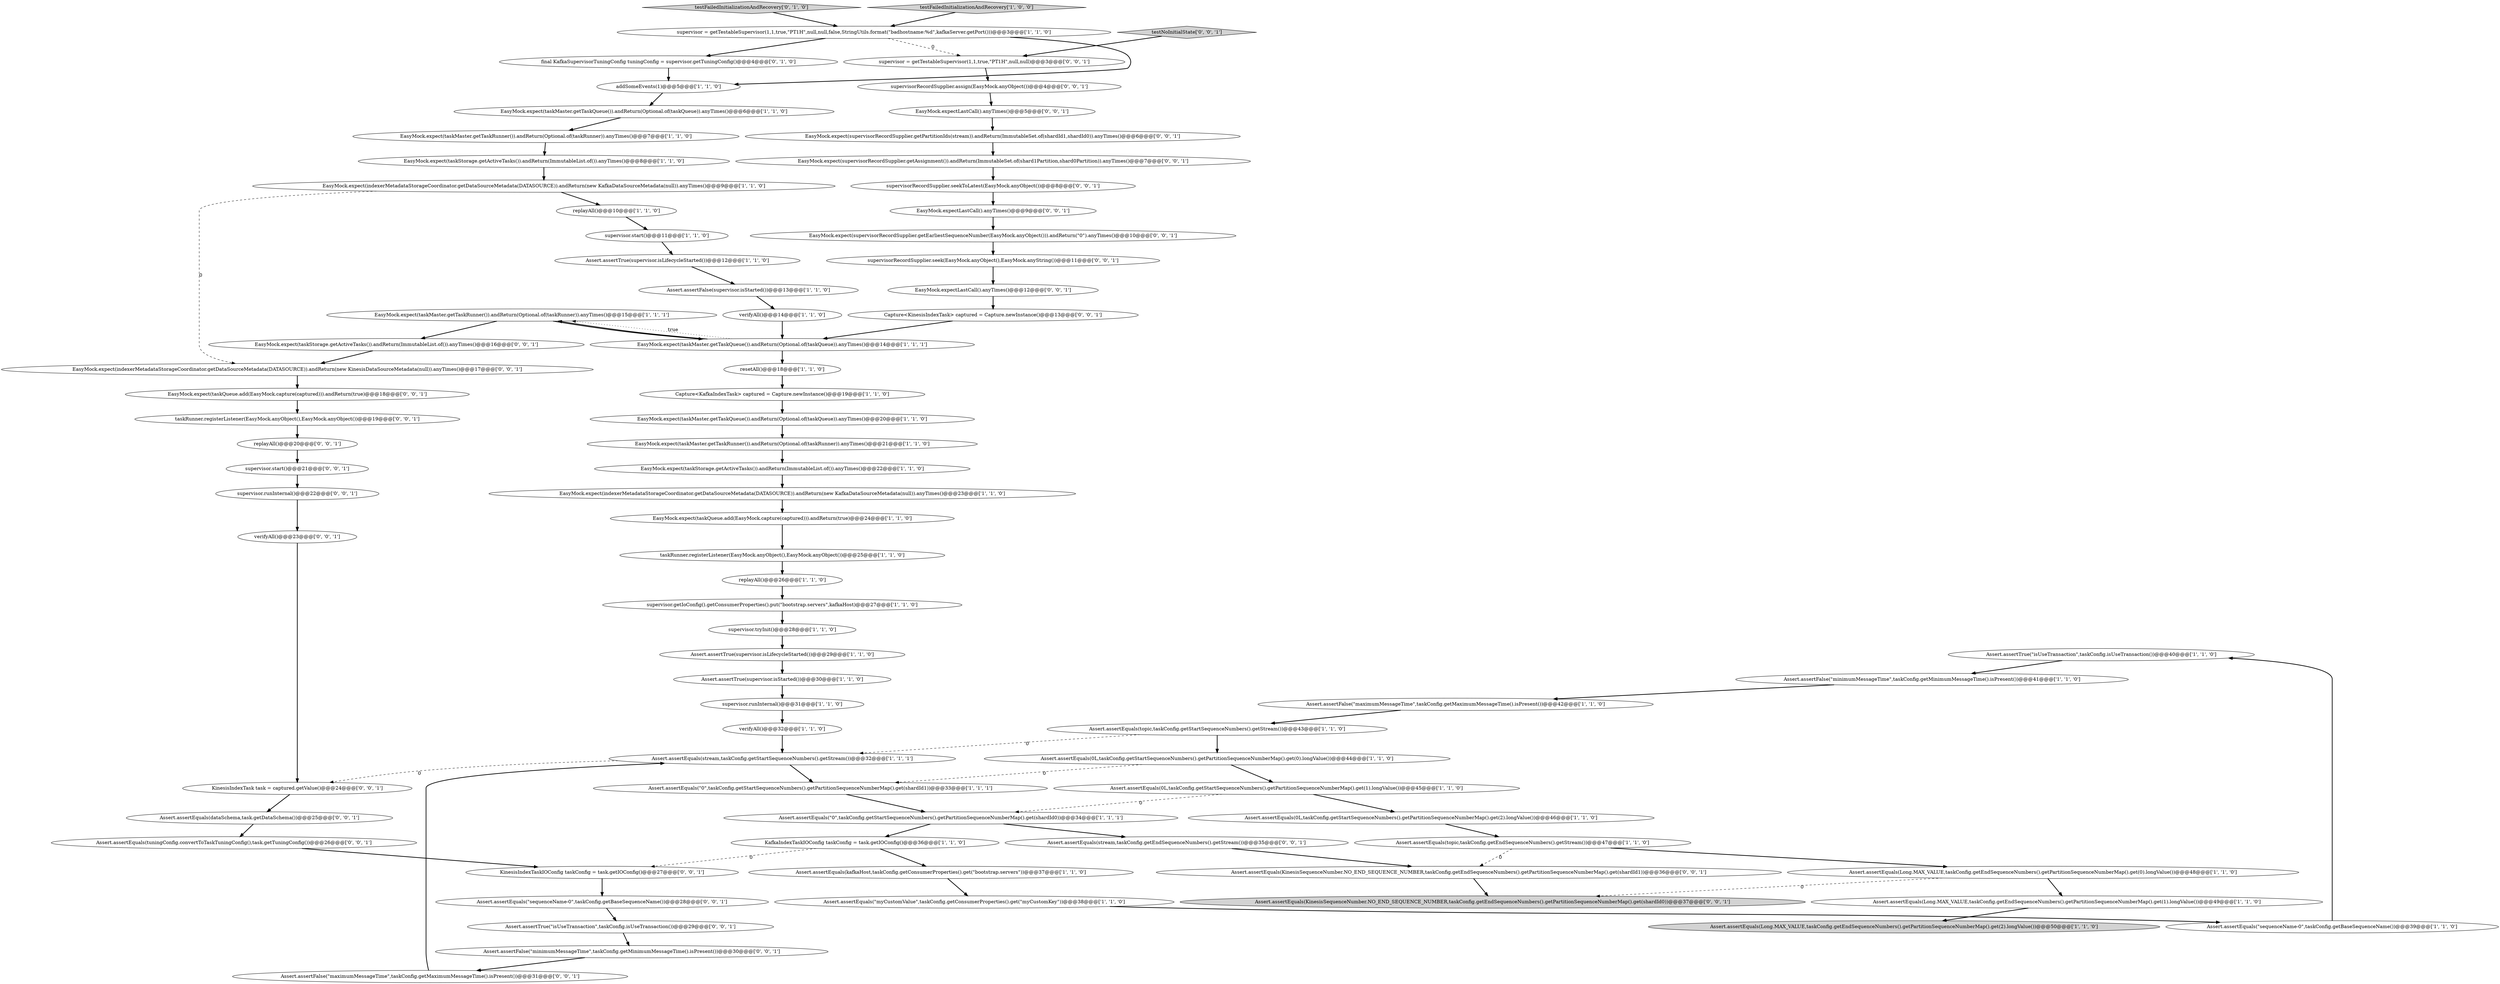 digraph {
31 [style = filled, label = "Assert.assertTrue(\"isUseTransaction\",taskConfig.isUseTransaction())@@@40@@@['1', '1', '0']", fillcolor = white, shape = ellipse image = "AAA0AAABBB1BBB"];
74 [style = filled, label = "Assert.assertEquals(dataSchema,task.getDataSchema())@@@25@@@['0', '0', '1']", fillcolor = white, shape = ellipse image = "AAA0AAABBB3BBB"];
26 [style = filled, label = "verifyAll()@@@14@@@['1', '1', '0']", fillcolor = white, shape = ellipse image = "AAA0AAABBB1BBB"];
55 [style = filled, label = "Assert.assertEquals(KinesisSequenceNumber.NO_END_SEQUENCE_NUMBER,taskConfig.getEndSequenceNumbers().getPartitionSequenceNumberMap().get(shardId1))@@@36@@@['0', '0', '1']", fillcolor = white, shape = ellipse image = "AAA0AAABBB3BBB"];
71 [style = filled, label = "Assert.assertFalse(\"minimumMessageTime\",taskConfig.getMinimumMessageTime().isPresent())@@@30@@@['0', '0', '1']", fillcolor = white, shape = ellipse image = "AAA0AAABBB3BBB"];
39 [style = filled, label = "Assert.assertEquals(topic,taskConfig.getEndSequenceNumbers().getStream())@@@47@@@['1', '1', '0']", fillcolor = white, shape = ellipse image = "AAA0AAABBB1BBB"];
6 [style = filled, label = "Assert.assertEquals(\"myCustomValue\",taskConfig.getConsumerProperties().get(\"myCustomKey\"))@@@38@@@['1', '1', '0']", fillcolor = white, shape = ellipse image = "AAA0AAABBB1BBB"];
17 [style = filled, label = "Assert.assertEquals(Long.MAX_VALUE,taskConfig.getEndSequenceNumbers().getPartitionSequenceNumberMap().get(2).longValue())@@@50@@@['1', '1', '0']", fillcolor = lightgray, shape = ellipse image = "AAA0AAABBB1BBB"];
29 [style = filled, label = "EasyMock.expect(taskMaster.getTaskRunner()).andReturn(Optional.of(taskRunner)).anyTimes()@@@15@@@['1', '1', '1']", fillcolor = white, shape = ellipse image = "AAA0AAABBB1BBB"];
50 [style = filled, label = "taskRunner.registerListener(EasyMock.anyObject(),EasyMock.anyObject())@@@19@@@['0', '0', '1']", fillcolor = white, shape = ellipse image = "AAA0AAABBB3BBB"];
67 [style = filled, label = "replayAll()@@@20@@@['0', '0', '1']", fillcolor = white, shape = ellipse image = "AAA0AAABBB3BBB"];
48 [style = filled, label = "testFailedInitializationAndRecovery['0', '1', '0']", fillcolor = lightgray, shape = diamond image = "AAA0AAABBB2BBB"];
53 [style = filled, label = "EasyMock.expect(taskStorage.getActiveTasks()).andReturn(ImmutableList.of()).anyTimes()@@@16@@@['0', '0', '1']", fillcolor = white, shape = ellipse image = "AAA0AAABBB3BBB"];
52 [style = filled, label = "EasyMock.expectLastCall().anyTimes()@@@9@@@['0', '0', '1']", fillcolor = white, shape = ellipse image = "AAA0AAABBB3BBB"];
58 [style = filled, label = "supervisor = getTestableSupervisor(1,1,true,\"PT1H\",null,null)@@@3@@@['0', '0', '1']", fillcolor = white, shape = ellipse image = "AAA0AAABBB3BBB"];
59 [style = filled, label = "EasyMock.expect(taskQueue.add(EasyMock.capture(captured))).andReturn(true)@@@18@@@['0', '0', '1']", fillcolor = white, shape = ellipse image = "AAA0AAABBB3BBB"];
79 [style = filled, label = "Assert.assertEquals(KinesisSequenceNumber.NO_END_SEQUENCE_NUMBER,taskConfig.getEndSequenceNumbers().getPartitionSequenceNumberMap().get(shardId0))@@@37@@@['0', '0', '1']", fillcolor = lightgray, shape = ellipse image = "AAA0AAABBB3BBB"];
41 [style = filled, label = "EasyMock.expect(taskStorage.getActiveTasks()).andReturn(ImmutableList.of()).anyTimes()@@@8@@@['1', '1', '0']", fillcolor = white, shape = ellipse image = "AAA0AAABBB1BBB"];
40 [style = filled, label = "supervisor.tryInit()@@@28@@@['1', '1', '0']", fillcolor = white, shape = ellipse image = "AAA0AAABBB1BBB"];
3 [style = filled, label = "Assert.assertEquals(0L,taskConfig.getStartSequenceNumbers().getPartitionSequenceNumberMap().get(2).longValue())@@@46@@@['1', '1', '0']", fillcolor = white, shape = ellipse image = "AAA0AAABBB1BBB"];
9 [style = filled, label = "verifyAll()@@@32@@@['1', '1', '0']", fillcolor = white, shape = ellipse image = "AAA0AAABBB1BBB"];
27 [style = filled, label = "Assert.assertEquals(\"0\",taskConfig.getStartSequenceNumbers().getPartitionSequenceNumberMap().get(shardId0))@@@34@@@['1', '1', '1']", fillcolor = white, shape = ellipse image = "AAA0AAABBB1BBB"];
63 [style = filled, label = "Assert.assertEquals(tuningConfig.convertToTaskTuningConfig(),task.getTuningConfig())@@@26@@@['0', '0', '1']", fillcolor = white, shape = ellipse image = "AAA0AAABBB3BBB"];
69 [style = filled, label = "EasyMock.expect(supervisorRecordSupplier.getAssignment()).andReturn(ImmutableSet.of(shard1Partition,shard0Partition)).anyTimes()@@@7@@@['0', '0', '1']", fillcolor = white, shape = ellipse image = "AAA0AAABBB3BBB"];
36 [style = filled, label = "Assert.assertEquals(Long.MAX_VALUE,taskConfig.getEndSequenceNumbers().getPartitionSequenceNumberMap().get(1).longValue())@@@49@@@['1', '1', '0']", fillcolor = white, shape = ellipse image = "AAA0AAABBB1BBB"];
33 [style = filled, label = "EasyMock.expect(taskMaster.getTaskRunner()).andReturn(Optional.of(taskRunner)).anyTimes()@@@7@@@['1', '1', '0']", fillcolor = white, shape = ellipse image = "AAA0AAABBB1BBB"];
42 [style = filled, label = "EasyMock.expect(taskMaster.getTaskQueue()).andReturn(Optional.of(taskQueue)).anyTimes()@@@20@@@['1', '1', '0']", fillcolor = white, shape = ellipse image = "AAA0AAABBB1BBB"];
30 [style = filled, label = "EasyMock.expect(taskQueue.add(EasyMock.capture(captured))).andReturn(true)@@@24@@@['1', '1', '0']", fillcolor = white, shape = ellipse image = "AAA0AAABBB1BBB"];
76 [style = filled, label = "verifyAll()@@@23@@@['0', '0', '1']", fillcolor = white, shape = ellipse image = "AAA0AAABBB3BBB"];
0 [style = filled, label = "resetAll()@@@18@@@['1', '1', '0']", fillcolor = white, shape = ellipse image = "AAA0AAABBB1BBB"];
2 [style = filled, label = "Assert.assertFalse(\"minimumMessageTime\",taskConfig.getMinimumMessageTime().isPresent())@@@41@@@['1', '1', '0']", fillcolor = white, shape = ellipse image = "AAA0AAABBB1BBB"];
51 [style = filled, label = "supervisorRecordSupplier.seek(EasyMock.anyObject(),EasyMock.anyString())@@@11@@@['0', '0', '1']", fillcolor = white, shape = ellipse image = "AAA0AAABBB3BBB"];
35 [style = filled, label = "Assert.assertEquals(kafkaHost,taskConfig.getConsumerProperties().get(\"bootstrap.servers\"))@@@37@@@['1', '1', '0']", fillcolor = white, shape = ellipse image = "AAA0AAABBB1BBB"];
77 [style = filled, label = "supervisorRecordSupplier.seekToLatest(EasyMock.anyObject())@@@8@@@['0', '0', '1']", fillcolor = white, shape = ellipse image = "AAA0AAABBB3BBB"];
16 [style = filled, label = "supervisor.getIoConfig().getConsumerProperties().put(\"bootstrap.servers\",kafkaHost)@@@27@@@['1', '1', '0']", fillcolor = white, shape = ellipse image = "AAA0AAABBB1BBB"];
21 [style = filled, label = "testFailedInitializationAndRecovery['1', '0', '0']", fillcolor = lightgray, shape = diamond image = "AAA0AAABBB1BBB"];
75 [style = filled, label = "Capture<KinesisIndexTask> captured = Capture.newInstance()@@@13@@@['0', '0', '1']", fillcolor = white, shape = ellipse image = "AAA0AAABBB3BBB"];
60 [style = filled, label = "KinesisIndexTask task = captured.getValue()@@@24@@@['0', '0', '1']", fillcolor = white, shape = ellipse image = "AAA0AAABBB3BBB"];
32 [style = filled, label = "EasyMock.expect(taskMaster.getTaskQueue()).andReturn(Optional.of(taskQueue)).anyTimes()@@@6@@@['1', '1', '0']", fillcolor = white, shape = ellipse image = "AAA0AAABBB1BBB"];
11 [style = filled, label = "EasyMock.expect(indexerMetadataStorageCoordinator.getDataSourceMetadata(DATASOURCE)).andReturn(new KafkaDataSourceMetadata(null)).anyTimes()@@@9@@@['1', '1', '0']", fillcolor = white, shape = ellipse image = "AAA0AAABBB1BBB"];
47 [style = filled, label = "final KafkaSupervisorTuningConfig tuningConfig = supervisor.getTuningConfig()@@@4@@@['0', '1', '0']", fillcolor = white, shape = ellipse image = "AAA1AAABBB2BBB"];
57 [style = filled, label = "Assert.assertEquals(stream,taskConfig.getEndSequenceNumbers().getStream())@@@35@@@['0', '0', '1']", fillcolor = white, shape = ellipse image = "AAA0AAABBB3BBB"];
65 [style = filled, label = "supervisor.start()@@@21@@@['0', '0', '1']", fillcolor = white, shape = ellipse image = "AAA0AAABBB3BBB"];
5 [style = filled, label = "addSomeEvents(1)@@@5@@@['1', '1', '0']", fillcolor = white, shape = ellipse image = "AAA0AAABBB1BBB"];
66 [style = filled, label = "Assert.assertFalse(\"maximumMessageTime\",taskConfig.getMaximumMessageTime().isPresent())@@@31@@@['0', '0', '1']", fillcolor = white, shape = ellipse image = "AAA0AAABBB3BBB"];
10 [style = filled, label = "Assert.assertFalse(supervisor.isStarted())@@@13@@@['1', '1', '0']", fillcolor = white, shape = ellipse image = "AAA0AAABBB1BBB"];
14 [style = filled, label = "Assert.assertFalse(\"maximumMessageTime\",taskConfig.getMaximumMessageTime().isPresent())@@@42@@@['1', '1', '0']", fillcolor = white, shape = ellipse image = "AAA0AAABBB1BBB"];
70 [style = filled, label = "supervisorRecordSupplier.assign(EasyMock.anyObject())@@@4@@@['0', '0', '1']", fillcolor = white, shape = ellipse image = "AAA0AAABBB3BBB"];
4 [style = filled, label = "EasyMock.expect(taskStorage.getActiveTasks()).andReturn(ImmutableList.of()).anyTimes()@@@22@@@['1', '1', '0']", fillcolor = white, shape = ellipse image = "AAA0AAABBB1BBB"];
28 [style = filled, label = "Assert.assertEquals(0L,taskConfig.getStartSequenceNumbers().getPartitionSequenceNumberMap().get(1).longValue())@@@45@@@['1', '1', '0']", fillcolor = white, shape = ellipse image = "AAA0AAABBB1BBB"];
72 [style = filled, label = "testNoInitialState['0', '0', '1']", fillcolor = lightgray, shape = diamond image = "AAA0AAABBB3BBB"];
18 [style = filled, label = "taskRunner.registerListener(EasyMock.anyObject(),EasyMock.anyObject())@@@25@@@['1', '1', '0']", fillcolor = white, shape = ellipse image = "AAA0AAABBB1BBB"];
56 [style = filled, label = "Assert.assertEquals(\"sequenceName-0\",taskConfig.getBaseSequenceName())@@@28@@@['0', '0', '1']", fillcolor = white, shape = ellipse image = "AAA0AAABBB3BBB"];
46 [style = filled, label = "replayAll()@@@10@@@['1', '1', '0']", fillcolor = white, shape = ellipse image = "AAA0AAABBB1BBB"];
20 [style = filled, label = "Assert.assertTrue(supervisor.isStarted())@@@30@@@['1', '1', '0']", fillcolor = white, shape = ellipse image = "AAA0AAABBB1BBB"];
22 [style = filled, label = "Assert.assertEquals(stream,taskConfig.getStartSequenceNumbers().getStream())@@@32@@@['1', '1', '1']", fillcolor = white, shape = ellipse image = "AAA0AAABBB1BBB"];
38 [style = filled, label = "supervisor.start()@@@11@@@['1', '1', '0']", fillcolor = white, shape = ellipse image = "AAA0AAABBB1BBB"];
19 [style = filled, label = "Assert.assertTrue(supervisor.isLifecycleStarted())@@@29@@@['1', '1', '0']", fillcolor = white, shape = ellipse image = "AAA0AAABBB1BBB"];
61 [style = filled, label = "KinesisIndexTaskIOConfig taskConfig = task.getIOConfig()@@@27@@@['0', '0', '1']", fillcolor = white, shape = ellipse image = "AAA0AAABBB3BBB"];
37 [style = filled, label = "Assert.assertTrue(supervisor.isLifecycleStarted())@@@12@@@['1', '1', '0']", fillcolor = white, shape = ellipse image = "AAA0AAABBB1BBB"];
44 [style = filled, label = "EasyMock.expect(taskMaster.getTaskRunner()).andReturn(Optional.of(taskRunner)).anyTimes()@@@21@@@['1', '1', '0']", fillcolor = white, shape = ellipse image = "AAA0AAABBB1BBB"];
64 [style = filled, label = "EasyMock.expectLastCall().anyTimes()@@@12@@@['0', '0', '1']", fillcolor = white, shape = ellipse image = "AAA0AAABBB3BBB"];
45 [style = filled, label = "Assert.assertEquals(topic,taskConfig.getStartSequenceNumbers().getStream())@@@43@@@['1', '1', '0']", fillcolor = white, shape = ellipse image = "AAA0AAABBB1BBB"];
62 [style = filled, label = "supervisor.runInternal()@@@22@@@['0', '0', '1']", fillcolor = white, shape = ellipse image = "AAA0AAABBB3BBB"];
15 [style = filled, label = "Capture<KafkaIndexTask> captured = Capture.newInstance()@@@19@@@['1', '1', '0']", fillcolor = white, shape = ellipse image = "AAA0AAABBB1BBB"];
49 [style = filled, label = "EasyMock.expectLastCall().anyTimes()@@@5@@@['0', '0', '1']", fillcolor = white, shape = ellipse image = "AAA0AAABBB3BBB"];
43 [style = filled, label = "EasyMock.expect(taskMaster.getTaskQueue()).andReturn(Optional.of(taskQueue)).anyTimes()@@@14@@@['1', '1', '1']", fillcolor = white, shape = ellipse image = "AAA0AAABBB1BBB"];
54 [style = filled, label = "Assert.assertTrue(\"isUseTransaction\",taskConfig.isUseTransaction())@@@29@@@['0', '0', '1']", fillcolor = white, shape = ellipse image = "AAA0AAABBB3BBB"];
1 [style = filled, label = "EasyMock.expect(indexerMetadataStorageCoordinator.getDataSourceMetadata(DATASOURCE)).andReturn(new KafkaDataSourceMetadata(null)).anyTimes()@@@23@@@['1', '1', '0']", fillcolor = white, shape = ellipse image = "AAA0AAABBB1BBB"];
13 [style = filled, label = "Assert.assertEquals(Long.MAX_VALUE,taskConfig.getEndSequenceNumbers().getPartitionSequenceNumberMap().get(0).longValue())@@@48@@@['1', '1', '0']", fillcolor = white, shape = ellipse image = "AAA0AAABBB1BBB"];
8 [style = filled, label = "Assert.assertEquals(0L,taskConfig.getStartSequenceNumbers().getPartitionSequenceNumberMap().get(0).longValue())@@@44@@@['1', '1', '0']", fillcolor = white, shape = ellipse image = "AAA0AAABBB1BBB"];
78 [style = filled, label = "EasyMock.expect(supervisorRecordSupplier.getPartitionIds(stream)).andReturn(ImmutableSet.of(shardId1,shardId0)).anyTimes()@@@6@@@['0', '0', '1']", fillcolor = white, shape = ellipse image = "AAA0AAABBB3BBB"];
24 [style = filled, label = "Assert.assertEquals(\"0\",taskConfig.getStartSequenceNumbers().getPartitionSequenceNumberMap().get(shardId1))@@@33@@@['1', '1', '1']", fillcolor = white, shape = ellipse image = "AAA0AAABBB1BBB"];
12 [style = filled, label = "replayAll()@@@26@@@['1', '1', '0']", fillcolor = white, shape = ellipse image = "AAA0AAABBB1BBB"];
25 [style = filled, label = "supervisor = getTestableSupervisor(1,1,true,\"PT1H\",null,null,false,StringUtils.format(\"badhostname:%d\",kafkaServer.getPort()))@@@3@@@['1', '1', '0']", fillcolor = white, shape = ellipse image = "AAA0AAABBB1BBB"];
68 [style = filled, label = "EasyMock.expect(indexerMetadataStorageCoordinator.getDataSourceMetadata(DATASOURCE)).andReturn(new KinesisDataSourceMetadata(null)).anyTimes()@@@17@@@['0', '0', '1']", fillcolor = white, shape = ellipse image = "AAA0AAABBB3BBB"];
34 [style = filled, label = "Assert.assertEquals(\"sequenceName-0\",taskConfig.getBaseSequenceName())@@@39@@@['1', '1', '0']", fillcolor = white, shape = ellipse image = "AAA0AAABBB1BBB"];
23 [style = filled, label = "KafkaIndexTaskIOConfig taskConfig = task.getIOConfig()@@@36@@@['1', '1', '0']", fillcolor = white, shape = ellipse image = "AAA0AAABBB1BBB"];
73 [style = filled, label = "EasyMock.expect(supervisorRecordSupplier.getEarliestSequenceNumber(EasyMock.anyObject())).andReturn(\"0\").anyTimes()@@@10@@@['0', '0', '1']", fillcolor = white, shape = ellipse image = "AAA0AAABBB3BBB"];
7 [style = filled, label = "supervisor.runInternal()@@@31@@@['1', '1', '0']", fillcolor = white, shape = ellipse image = "AAA0AAABBB1BBB"];
28->3 [style = bold, label=""];
11->46 [style = bold, label=""];
37->10 [style = bold, label=""];
49->78 [style = bold, label=""];
23->61 [style = dashed, label="0"];
20->7 [style = bold, label=""];
77->52 [style = bold, label=""];
55->79 [style = bold, label=""];
22->24 [style = bold, label=""];
70->49 [style = bold, label=""];
8->24 [style = dashed, label="0"];
54->71 [style = bold, label=""];
5->32 [style = bold, label=""];
12->16 [style = bold, label=""];
21->25 [style = bold, label=""];
65->62 [style = bold, label=""];
0->15 [style = bold, label=""];
46->38 [style = bold, label=""];
39->55 [style = dashed, label="0"];
1->30 [style = bold, label=""];
58->70 [style = bold, label=""];
62->76 [style = bold, label=""];
29->53 [style = bold, label=""];
57->55 [style = bold, label=""];
24->27 [style = bold, label=""];
11->68 [style = dashed, label="0"];
36->17 [style = bold, label=""];
42->44 [style = bold, label=""];
48->25 [style = bold, label=""];
68->59 [style = bold, label=""];
35->6 [style = bold, label=""];
16->40 [style = bold, label=""];
50->67 [style = bold, label=""];
66->22 [style = bold, label=""];
63->61 [style = bold, label=""];
7->9 [style = bold, label=""];
39->13 [style = bold, label=""];
44->4 [style = bold, label=""];
41->11 [style = bold, label=""];
51->64 [style = bold, label=""];
43->29 [style = bold, label=""];
14->45 [style = bold, label=""];
75->43 [style = bold, label=""];
4->1 [style = bold, label=""];
45->8 [style = bold, label=""];
25->5 [style = bold, label=""];
73->51 [style = bold, label=""];
60->74 [style = bold, label=""];
74->63 [style = bold, label=""];
69->77 [style = bold, label=""];
32->33 [style = bold, label=""];
22->60 [style = dashed, label="0"];
10->26 [style = bold, label=""];
78->69 [style = bold, label=""];
30->18 [style = bold, label=""];
67->65 [style = bold, label=""];
25->58 [style = dashed, label="0"];
38->37 [style = bold, label=""];
13->79 [style = dashed, label="0"];
33->41 [style = bold, label=""];
23->35 [style = bold, label=""];
64->75 [style = bold, label=""];
47->5 [style = bold, label=""];
34->31 [style = bold, label=""];
61->56 [style = bold, label=""];
43->29 [style = dotted, label="true"];
15->42 [style = bold, label=""];
13->36 [style = bold, label=""];
43->0 [style = bold, label=""];
26->43 [style = bold, label=""];
9->22 [style = bold, label=""];
72->58 [style = bold, label=""];
28->27 [style = dashed, label="0"];
27->57 [style = bold, label=""];
53->68 [style = bold, label=""];
45->22 [style = dashed, label="0"];
19->20 [style = bold, label=""];
76->60 [style = bold, label=""];
59->50 [style = bold, label=""];
27->23 [style = bold, label=""];
56->54 [style = bold, label=""];
52->73 [style = bold, label=""];
29->43 [style = bold, label=""];
6->34 [style = bold, label=""];
8->28 [style = bold, label=""];
31->2 [style = bold, label=""];
25->47 [style = bold, label=""];
71->66 [style = bold, label=""];
40->19 [style = bold, label=""];
2->14 [style = bold, label=""];
18->12 [style = bold, label=""];
3->39 [style = bold, label=""];
}
